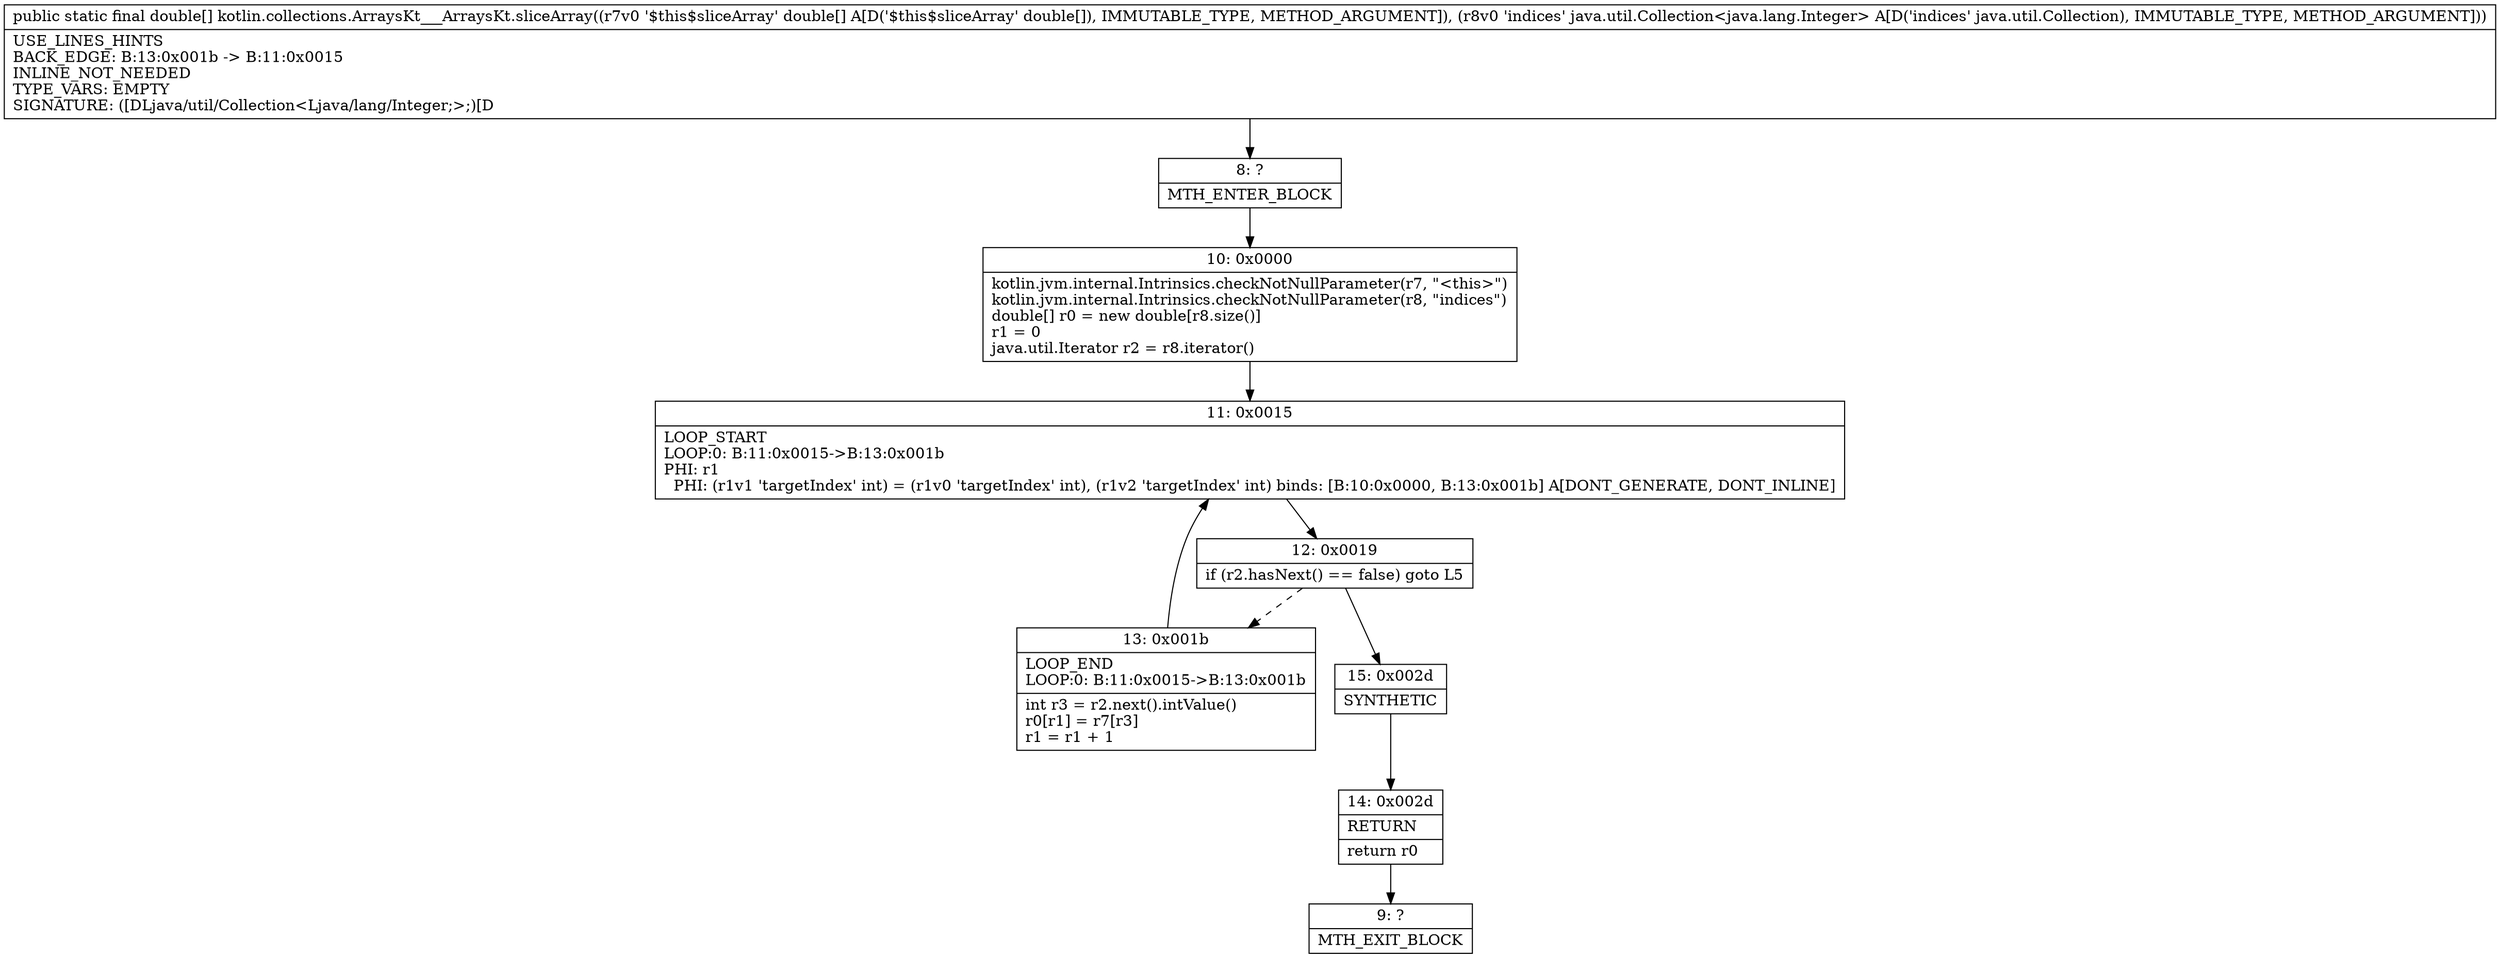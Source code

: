 digraph "CFG forkotlin.collections.ArraysKt___ArraysKt.sliceArray([DLjava\/util\/Collection;)[D" {
Node_8 [shape=record,label="{8\:\ ?|MTH_ENTER_BLOCK\l}"];
Node_10 [shape=record,label="{10\:\ 0x0000|kotlin.jvm.internal.Intrinsics.checkNotNullParameter(r7, \"\<this\>\")\lkotlin.jvm.internal.Intrinsics.checkNotNullParameter(r8, \"indices\")\ldouble[] r0 = new double[r8.size()]\lr1 = 0\ljava.util.Iterator r2 = r8.iterator()\l}"];
Node_11 [shape=record,label="{11\:\ 0x0015|LOOP_START\lLOOP:0: B:11:0x0015\-\>B:13:0x001b\lPHI: r1 \l  PHI: (r1v1 'targetIndex' int) = (r1v0 'targetIndex' int), (r1v2 'targetIndex' int) binds: [B:10:0x0000, B:13:0x001b] A[DONT_GENERATE, DONT_INLINE]\l}"];
Node_12 [shape=record,label="{12\:\ 0x0019|if (r2.hasNext() == false) goto L5\l}"];
Node_13 [shape=record,label="{13\:\ 0x001b|LOOP_END\lLOOP:0: B:11:0x0015\-\>B:13:0x001b\l|int r3 = r2.next().intValue()\lr0[r1] = r7[r3]\lr1 = r1 + 1\l}"];
Node_15 [shape=record,label="{15\:\ 0x002d|SYNTHETIC\l}"];
Node_14 [shape=record,label="{14\:\ 0x002d|RETURN\l|return r0\l}"];
Node_9 [shape=record,label="{9\:\ ?|MTH_EXIT_BLOCK\l}"];
MethodNode[shape=record,label="{public static final double[] kotlin.collections.ArraysKt___ArraysKt.sliceArray((r7v0 '$this$sliceArray' double[] A[D('$this$sliceArray' double[]), IMMUTABLE_TYPE, METHOD_ARGUMENT]), (r8v0 'indices' java.util.Collection\<java.lang.Integer\> A[D('indices' java.util.Collection), IMMUTABLE_TYPE, METHOD_ARGUMENT]))  | USE_LINES_HINTS\lBACK_EDGE: B:13:0x001b \-\> B:11:0x0015\lINLINE_NOT_NEEDED\lTYPE_VARS: EMPTY\lSIGNATURE: ([DLjava\/util\/Collection\<Ljava\/lang\/Integer;\>;)[D\l}"];
MethodNode -> Node_8;Node_8 -> Node_10;
Node_10 -> Node_11;
Node_11 -> Node_12;
Node_12 -> Node_13[style=dashed];
Node_12 -> Node_15;
Node_13 -> Node_11;
Node_15 -> Node_14;
Node_14 -> Node_9;
}

